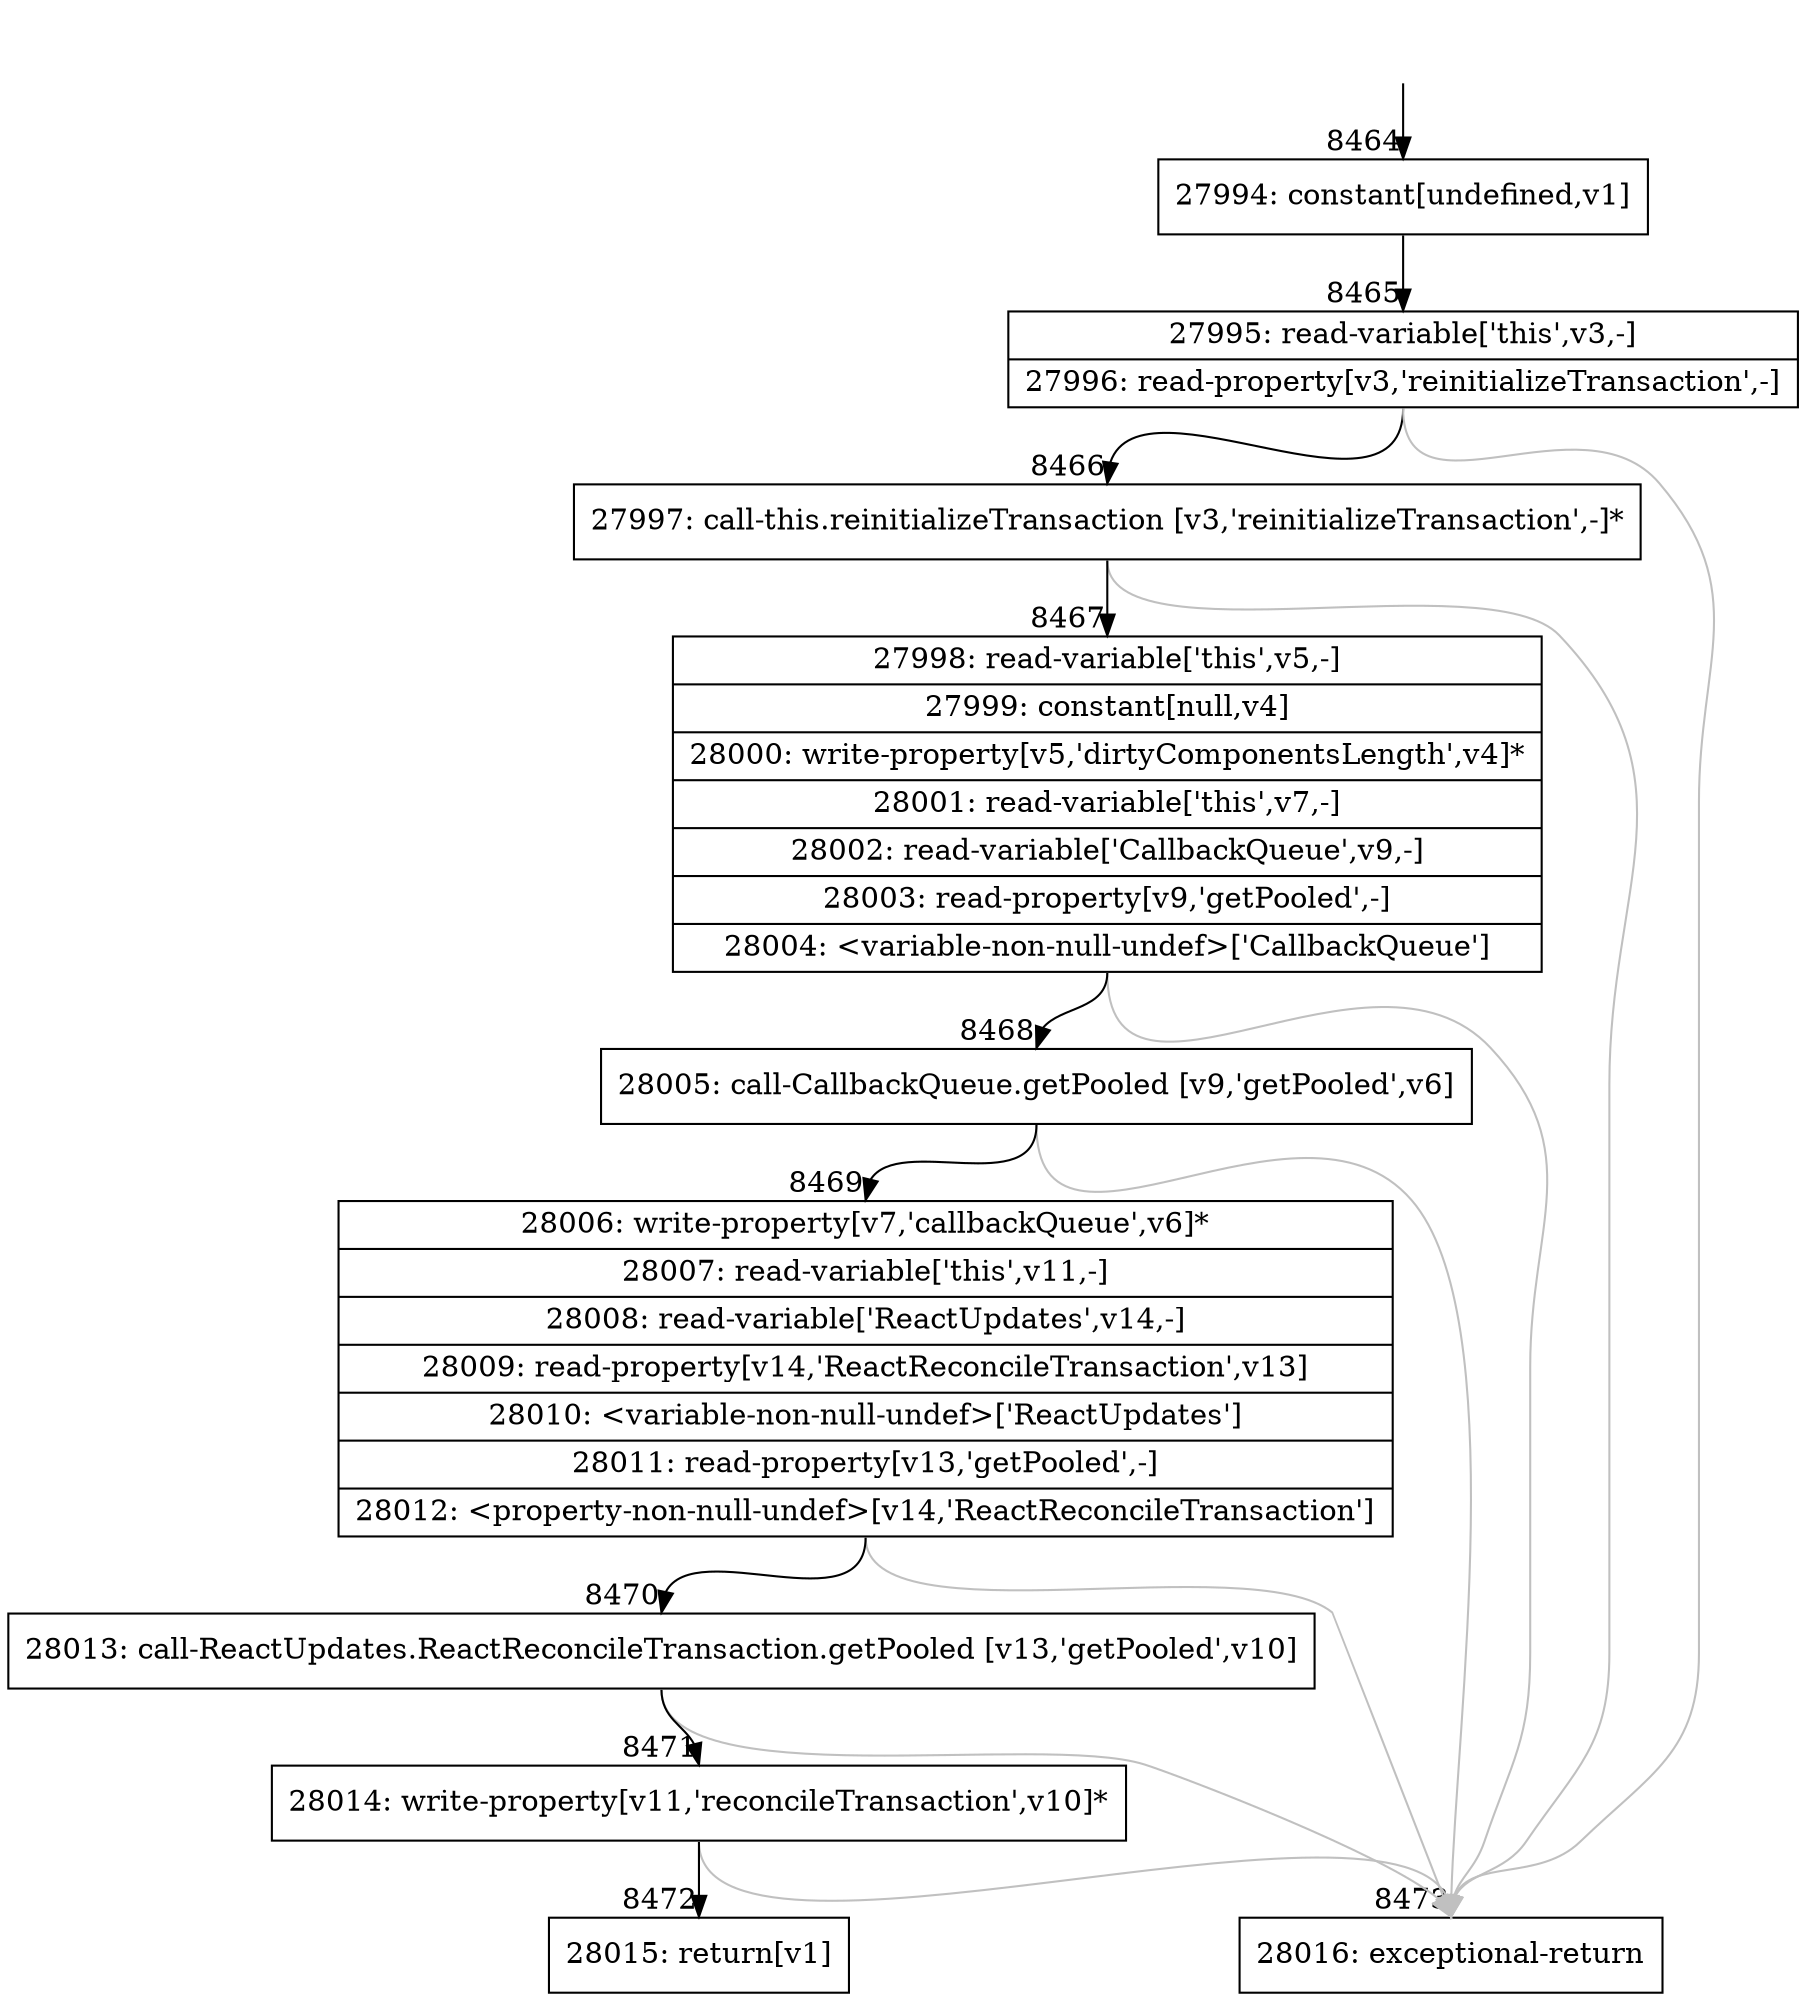 digraph {
rankdir="TD"
BB_entry624[shape=none,label=""];
BB_entry624 -> BB8464 [tailport=s, headport=n, headlabel="    8464"]
BB8464 [shape=record label="{27994: constant[undefined,v1]}" ] 
BB8464 -> BB8465 [tailport=s, headport=n, headlabel="      8465"]
BB8465 [shape=record label="{27995: read-variable['this',v3,-]|27996: read-property[v3,'reinitializeTransaction',-]}" ] 
BB8465 -> BB8466 [tailport=s, headport=n, headlabel="      8466"]
BB8465 -> BB8473 [tailport=s, headport=n, color=gray, headlabel="      8473"]
BB8466 [shape=record label="{27997: call-this.reinitializeTransaction [v3,'reinitializeTransaction',-]*}" ] 
BB8466 -> BB8467 [tailport=s, headport=n, headlabel="      8467"]
BB8466 -> BB8473 [tailport=s, headport=n, color=gray]
BB8467 [shape=record label="{27998: read-variable['this',v5,-]|27999: constant[null,v4]|28000: write-property[v5,'dirtyComponentsLength',v4]*|28001: read-variable['this',v7,-]|28002: read-variable['CallbackQueue',v9,-]|28003: read-property[v9,'getPooled',-]|28004: \<variable-non-null-undef\>['CallbackQueue']}" ] 
BB8467 -> BB8468 [tailport=s, headport=n, headlabel="      8468"]
BB8467 -> BB8473 [tailport=s, headport=n, color=gray]
BB8468 [shape=record label="{28005: call-CallbackQueue.getPooled [v9,'getPooled',v6]}" ] 
BB8468 -> BB8469 [tailport=s, headport=n, headlabel="      8469"]
BB8468 -> BB8473 [tailport=s, headport=n, color=gray]
BB8469 [shape=record label="{28006: write-property[v7,'callbackQueue',v6]*|28007: read-variable['this',v11,-]|28008: read-variable['ReactUpdates',v14,-]|28009: read-property[v14,'ReactReconcileTransaction',v13]|28010: \<variable-non-null-undef\>['ReactUpdates']|28011: read-property[v13,'getPooled',-]|28012: \<property-non-null-undef\>[v14,'ReactReconcileTransaction']}" ] 
BB8469 -> BB8470 [tailport=s, headport=n, headlabel="      8470"]
BB8469 -> BB8473 [tailport=s, headport=n, color=gray]
BB8470 [shape=record label="{28013: call-ReactUpdates.ReactReconcileTransaction.getPooled [v13,'getPooled',v10]}" ] 
BB8470 -> BB8471 [tailport=s, headport=n, headlabel="      8471"]
BB8470 -> BB8473 [tailport=s, headport=n, color=gray]
BB8471 [shape=record label="{28014: write-property[v11,'reconcileTransaction',v10]*}" ] 
BB8471 -> BB8472 [tailport=s, headport=n, headlabel="      8472"]
BB8471 -> BB8473 [tailport=s, headport=n, color=gray]
BB8472 [shape=record label="{28015: return[v1]}" ] 
BB8473 [shape=record label="{28016: exceptional-return}" ] 
//#$~ 14842
}
